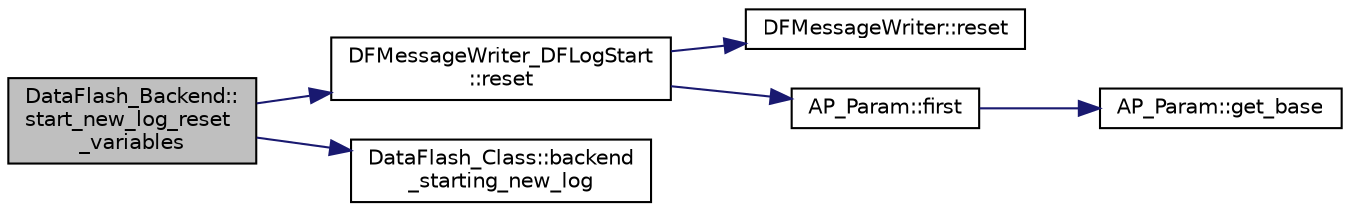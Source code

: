 digraph "DataFlash_Backend::start_new_log_reset_variables"
{
 // INTERACTIVE_SVG=YES
  edge [fontname="Helvetica",fontsize="10",labelfontname="Helvetica",labelfontsize="10"];
  node [fontname="Helvetica",fontsize="10",shape=record];
  rankdir="LR";
  Node1 [label="DataFlash_Backend::\lstart_new_log_reset\l_variables",height=0.2,width=0.4,color="black", fillcolor="grey75", style="filled", fontcolor="black"];
  Node1 -> Node2 [color="midnightblue",fontsize="10",style="solid",fontname="Helvetica"];
  Node2 [label="DFMessageWriter_DFLogStart\l::reset",height=0.2,width=0.4,color="black", fillcolor="white", style="filled",URL="$classDFMessageWriter__DFLogStart.html#a298284c23dd9bb5f2010169d9fe3dc72"];
  Node2 -> Node3 [color="midnightblue",fontsize="10",style="solid",fontname="Helvetica"];
  Node3 [label="DFMessageWriter::reset",height=0.2,width=0.4,color="black", fillcolor="white", style="filled",URL="$classDFMessageWriter.html#aaed0c60da70c5d7057dc29bd7edabeae"];
  Node2 -> Node4 [color="midnightblue",fontsize="10",style="solid",fontname="Helvetica"];
  Node4 [label="AP_Param::first",height=0.2,width=0.4,color="black", fillcolor="white", style="filled",URL="$classAP__Param.html#adc0c44f152f0e3cbb12703b2a58d8f6b"];
  Node4 -> Node5 [color="midnightblue",fontsize="10",style="solid",fontname="Helvetica"];
  Node5 [label="AP_Param::get_base",height=0.2,width=0.4,color="black", fillcolor="white", style="filled",URL="$classAP__Param.html#a1dcc7820ea51e29cfb762387a9212818"];
  Node1 -> Node6 [color="midnightblue",fontsize="10",style="solid",fontname="Helvetica"];
  Node6 [label="DataFlash_Class::backend\l_starting_new_log",height=0.2,width=0.4,color="black", fillcolor="white", style="filled",URL="$classDataFlash__Class.html#a9484f2467799ffa471ee0aada2dbbaa2"];
}
